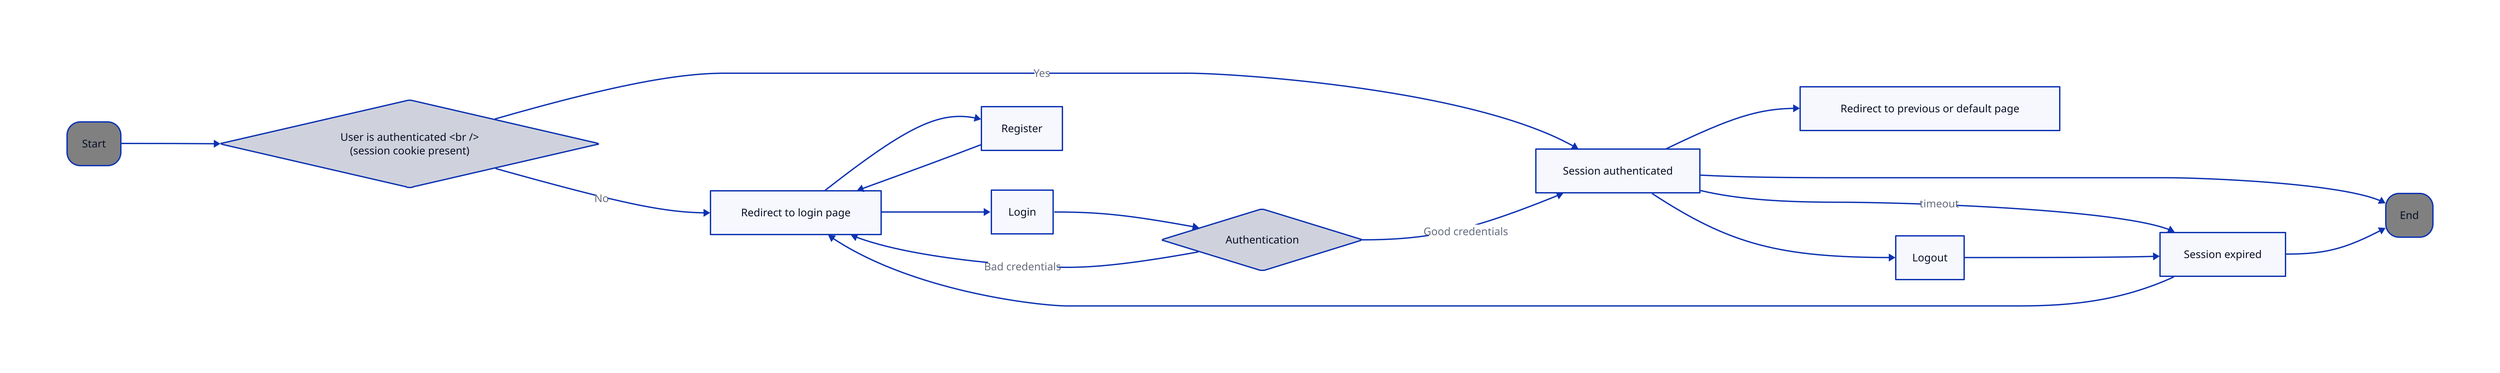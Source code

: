 direction: right

start: Start {
  shape: rectangle
  style: {
    border-radius: 20
    fill: grey
  }
}

d1: |md
  User is authenticated <br />
  (session cookie present)
| {
  shape: diamond
}

n2: |md
  Redirect to login page
| {
  shape: rectangle
}

n3: |md
  Login
| {
  shape: rectangle
}

n8: |md
  Register
| {
  shape: rectangle
}

d4: |md
  Authentication
| {
  shape: diamond
}

n5: |md
  Redirect to previous or default page
| {
  shape: rectangle
}

n6: |md
  Session authenticated
| {
  shape: rectangle
}

n7: |md
  Session expired
| {
  shape: rectangle
}

n9: |md
  Logout
| {
  shape: rectangle
}

end: End {
  shape: rectangle
  style: {
    border-radius: 20
    fill: grey
  }
}

start -> d1
d1 -> n2: No
d1 -> n6: Yes
n6 -> n5
n2 -> n3
n3 -> d4
n2 -> n8
n8 -> n2
d4 -> n6: Good credentials
d4 -> n2: Bad credentials
n6 -> n7: timeout
n6 -> n9
n9 -> n7
n7 -> n2
n6 -> end
n7 -> end
